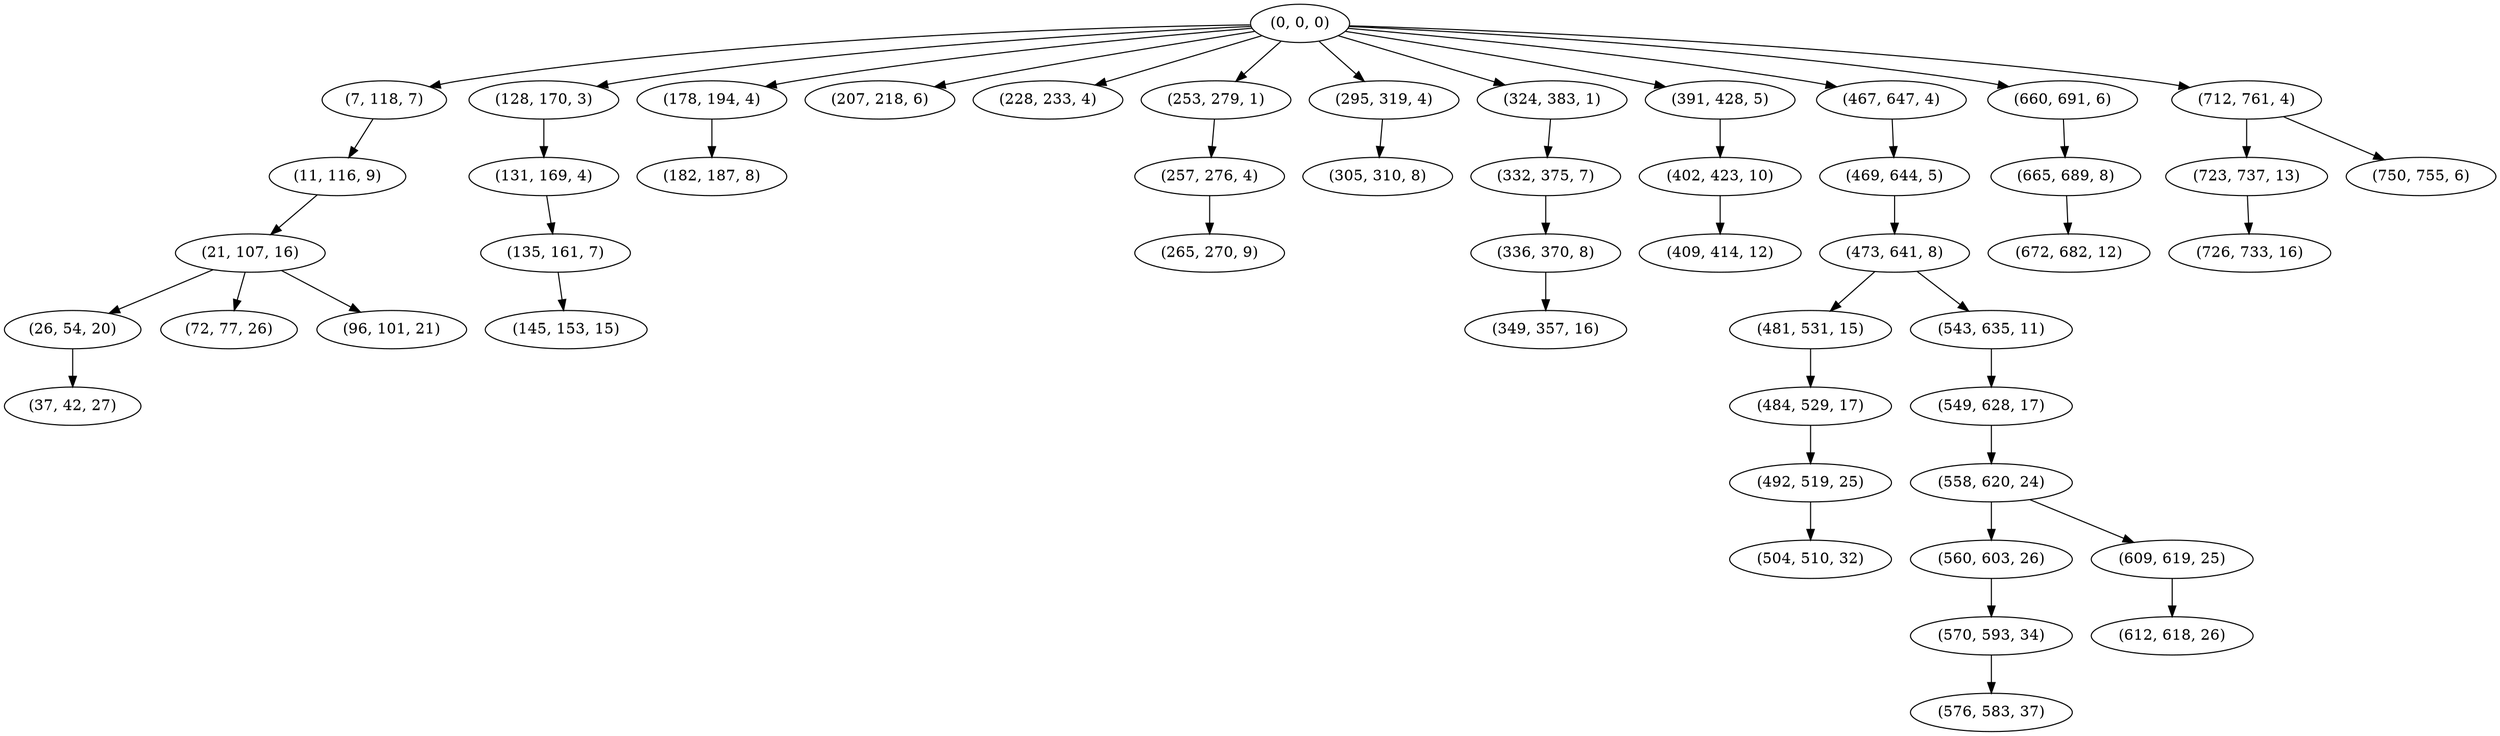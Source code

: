digraph tree {
    "(0, 0, 0)";
    "(7, 118, 7)";
    "(11, 116, 9)";
    "(21, 107, 16)";
    "(26, 54, 20)";
    "(37, 42, 27)";
    "(72, 77, 26)";
    "(96, 101, 21)";
    "(128, 170, 3)";
    "(131, 169, 4)";
    "(135, 161, 7)";
    "(145, 153, 15)";
    "(178, 194, 4)";
    "(182, 187, 8)";
    "(207, 218, 6)";
    "(228, 233, 4)";
    "(253, 279, 1)";
    "(257, 276, 4)";
    "(265, 270, 9)";
    "(295, 319, 4)";
    "(305, 310, 8)";
    "(324, 383, 1)";
    "(332, 375, 7)";
    "(336, 370, 8)";
    "(349, 357, 16)";
    "(391, 428, 5)";
    "(402, 423, 10)";
    "(409, 414, 12)";
    "(467, 647, 4)";
    "(469, 644, 5)";
    "(473, 641, 8)";
    "(481, 531, 15)";
    "(484, 529, 17)";
    "(492, 519, 25)";
    "(504, 510, 32)";
    "(543, 635, 11)";
    "(549, 628, 17)";
    "(558, 620, 24)";
    "(560, 603, 26)";
    "(570, 593, 34)";
    "(576, 583, 37)";
    "(609, 619, 25)";
    "(612, 618, 26)";
    "(660, 691, 6)";
    "(665, 689, 8)";
    "(672, 682, 12)";
    "(712, 761, 4)";
    "(723, 737, 13)";
    "(726, 733, 16)";
    "(750, 755, 6)";
    "(0, 0, 0)" -> "(7, 118, 7)";
    "(0, 0, 0)" -> "(128, 170, 3)";
    "(0, 0, 0)" -> "(178, 194, 4)";
    "(0, 0, 0)" -> "(207, 218, 6)";
    "(0, 0, 0)" -> "(228, 233, 4)";
    "(0, 0, 0)" -> "(253, 279, 1)";
    "(0, 0, 0)" -> "(295, 319, 4)";
    "(0, 0, 0)" -> "(324, 383, 1)";
    "(0, 0, 0)" -> "(391, 428, 5)";
    "(0, 0, 0)" -> "(467, 647, 4)";
    "(0, 0, 0)" -> "(660, 691, 6)";
    "(0, 0, 0)" -> "(712, 761, 4)";
    "(7, 118, 7)" -> "(11, 116, 9)";
    "(11, 116, 9)" -> "(21, 107, 16)";
    "(21, 107, 16)" -> "(26, 54, 20)";
    "(21, 107, 16)" -> "(72, 77, 26)";
    "(21, 107, 16)" -> "(96, 101, 21)";
    "(26, 54, 20)" -> "(37, 42, 27)";
    "(128, 170, 3)" -> "(131, 169, 4)";
    "(131, 169, 4)" -> "(135, 161, 7)";
    "(135, 161, 7)" -> "(145, 153, 15)";
    "(178, 194, 4)" -> "(182, 187, 8)";
    "(253, 279, 1)" -> "(257, 276, 4)";
    "(257, 276, 4)" -> "(265, 270, 9)";
    "(295, 319, 4)" -> "(305, 310, 8)";
    "(324, 383, 1)" -> "(332, 375, 7)";
    "(332, 375, 7)" -> "(336, 370, 8)";
    "(336, 370, 8)" -> "(349, 357, 16)";
    "(391, 428, 5)" -> "(402, 423, 10)";
    "(402, 423, 10)" -> "(409, 414, 12)";
    "(467, 647, 4)" -> "(469, 644, 5)";
    "(469, 644, 5)" -> "(473, 641, 8)";
    "(473, 641, 8)" -> "(481, 531, 15)";
    "(473, 641, 8)" -> "(543, 635, 11)";
    "(481, 531, 15)" -> "(484, 529, 17)";
    "(484, 529, 17)" -> "(492, 519, 25)";
    "(492, 519, 25)" -> "(504, 510, 32)";
    "(543, 635, 11)" -> "(549, 628, 17)";
    "(549, 628, 17)" -> "(558, 620, 24)";
    "(558, 620, 24)" -> "(560, 603, 26)";
    "(558, 620, 24)" -> "(609, 619, 25)";
    "(560, 603, 26)" -> "(570, 593, 34)";
    "(570, 593, 34)" -> "(576, 583, 37)";
    "(609, 619, 25)" -> "(612, 618, 26)";
    "(660, 691, 6)" -> "(665, 689, 8)";
    "(665, 689, 8)" -> "(672, 682, 12)";
    "(712, 761, 4)" -> "(723, 737, 13)";
    "(712, 761, 4)" -> "(750, 755, 6)";
    "(723, 737, 13)" -> "(726, 733, 16)";
}
